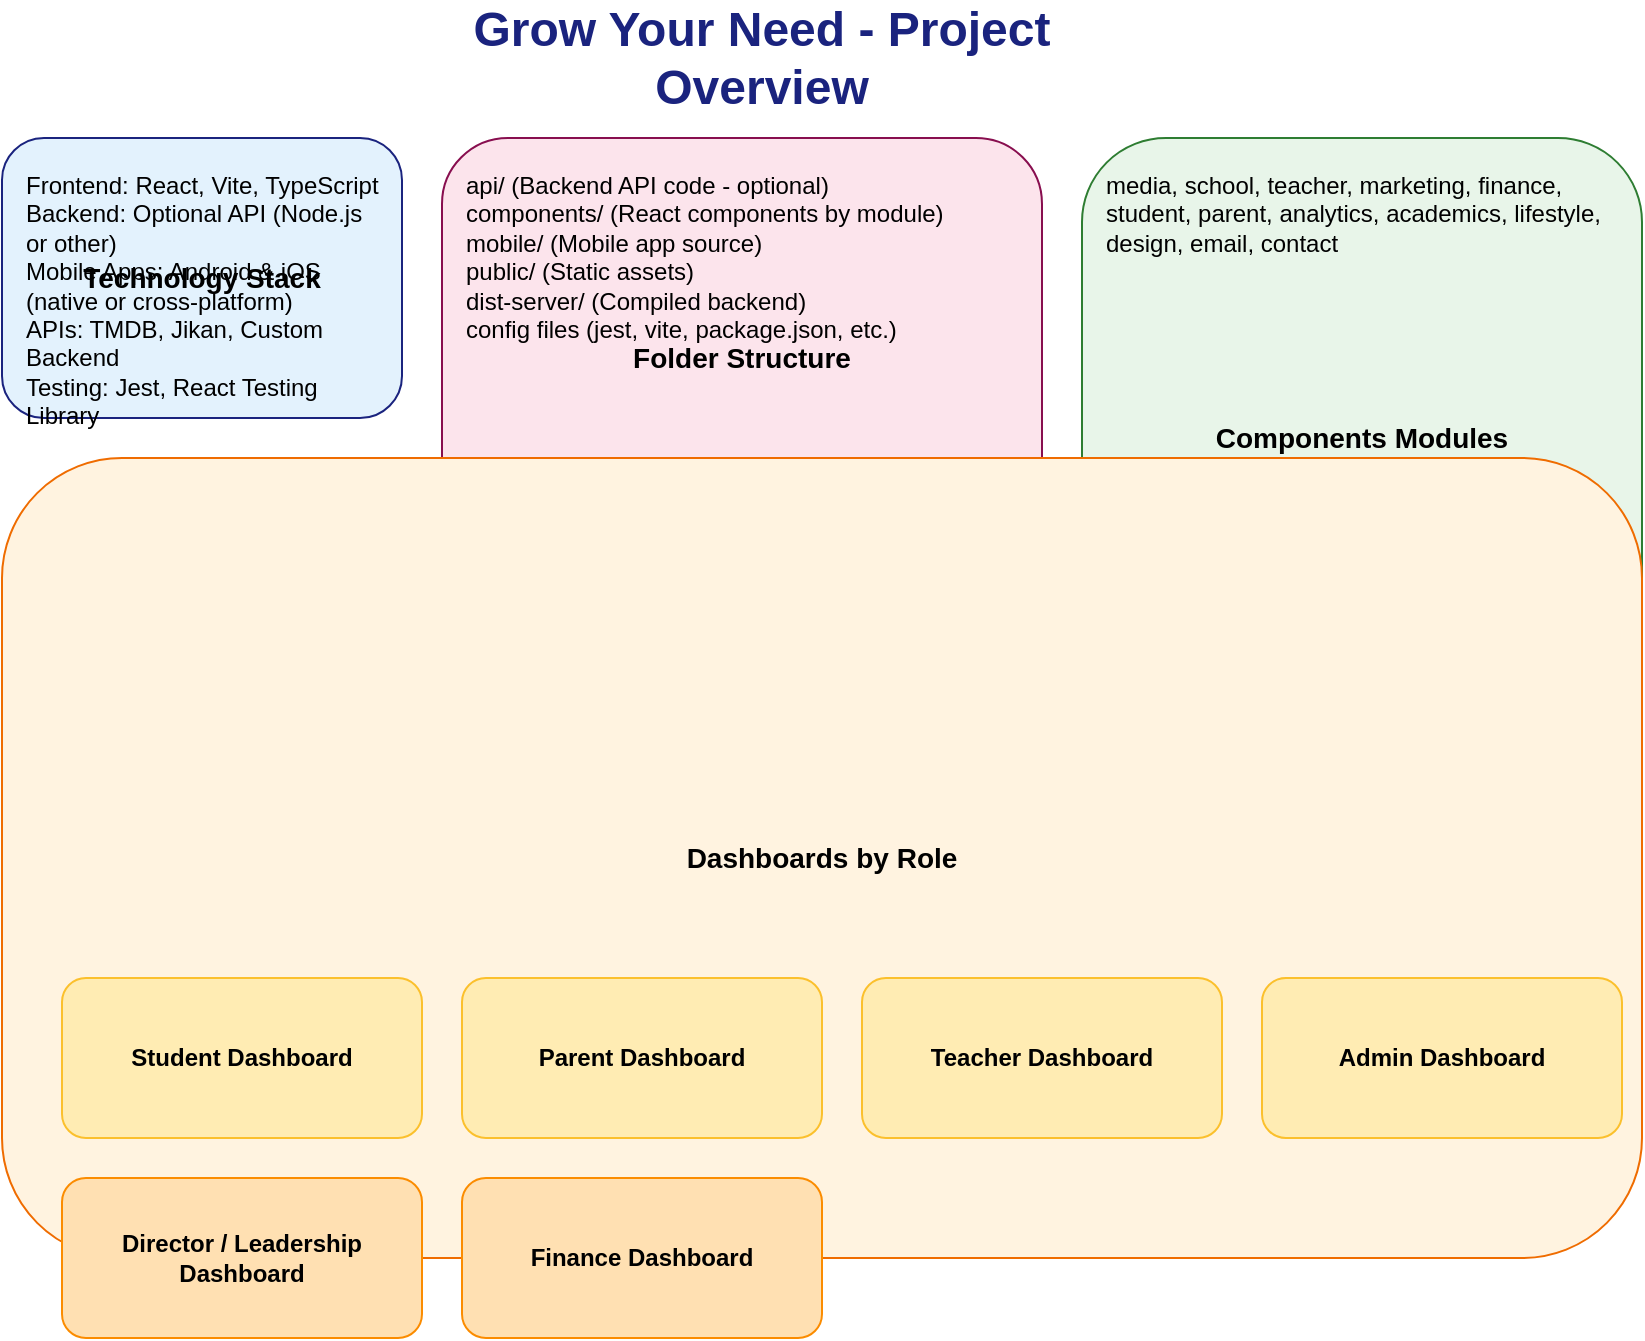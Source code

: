 <?xml version="1.0" encoding="UTF-8"?>
<mxfile version="20.1.5" type="device">
  <diagram id="project_overview" name="Project Overview">
    <mxGraphModel dx="1200" dy="800" grid="1" gridSize="10" guides="1" tooltips="1" connect="1" arrows="1" fold="1" page="1" pageScale="1" pageWidth="850" pageHeight="1100" math="0" shadow="0">
      <root>
        <mxCell id="0"/>
        <mxCell id="1" parent="0"/>

        <!-- Title -->
        <mxCell id="2" value="Grow Your Need - Project Overview" style="text;html=1;fontSize=24;fontColor=#1a237e;fontStyle=1;align=center;verticalAlign=middle;whiteSpace=wrap;" vertex="1" parent="1">
          <mxGeometry x="200" y="20" width="400" height="40" as="geometry"/>
        </mxCell>

        <!-- Technology Stack -->
        <mxCell id="3" value="Technology Stack" style="rounded=1;whiteSpace=wrap;html=1;fillColor=#e3f2fd;strokeColor=#1a237e;fontSize=14;fontStyle=1;" vertex="1" parent="1">
          <mxGeometry x="20" y="80" width="200" height="140" as="geometry"/>
        </mxCell>
        <mxCell id="4" value="Frontend: React, Vite, TypeScript&#xa;Backend: Optional API (Node.js or other)&#xa;Mobile Apps: Android &amp; iOS (native or cross-platform)&#xa;APIs: TMDB, Jikan, Custom Backend&#xa;Testing: Jest, React Testing Library" style="text;html=1;align=left;verticalAlign=top;whiteSpace=wrap;fontSize=12;" vertex="1" parent="3">
          <mxGeometry x="10" y="10" width="180" height="120" as="geometry"/>
        </mxCell>

        <!-- Folder Structure -->
        <mxCell id="5" value="Folder Structure" style="rounded=1;whiteSpace=wrap;html=1;fillColor=#fce4ec;strokeColor=#880e4f;fontSize=14;fontStyle=1;" vertex="1" parent="1">
          <mxGeometry x="240" y="80" width="300" height="220" as="geometry"/>
        </mxCell>
        <mxCell id="6" value="api/ (Backend API code - optional)&#xa;components/ (React components by module)&#xa;mobile/ (Mobile app source)&#xa;public/ (Static assets)&#xa;dist-server/ (Compiled backend)&#xa;config files (jest, vite, package.json, etc.)" style="text;html=1;align=left;verticalAlign=top;whiteSpace=wrap;fontSize=12;" vertex="1" parent="5">
          <mxGeometry x="10" y="10" width="280" height="200" as="geometry"/>
        </mxCell>

        <!-- Components Modules -->
        <mxCell id="7" value="Components Modules" style="rounded=1;whiteSpace=wrap;html=1;fillColor=#e8f5e9;strokeColor=#2e7d32;fontSize=14;fontStyle=1;" vertex="1" parent="1">
          <mxGeometry x="560" y="80" width="280" height="300" as="geometry"/>
        </mxCell>
        <mxCell id="8" value="media, school, teacher, marketing, finance, student, parent, analytics, academics, lifestyle, design, email, contact" style="text;html=1;align=left;verticalAlign=top;whiteSpace=wrap;fontSize=12;" vertex="1" parent="7">
          <mxGeometry x="10" y="10" width="260" height="280" as="geometry"/>
        </mxCell>

        <!-- Dashboards Group -->
        <mxCell id="9" value="Dashboards by Role" style="rounded=1;whiteSpace=wrap;html=1;fillColor=#fff3e0;strokeColor=#ef6c00;fontSize=14;fontStyle=1;" vertex="1" parent="1">
          <mxGeometry x="20" y="240" width="820" height="400" as="geometry"/>
        </mxCell>

        <!-- Individual Dashboards -->
        <mxCell id="10" value="Student Dashboard" style="rounded=1;whiteSpace=wrap;html=1;fillColor=#ffecb3;strokeColor=#fbc02d;fontSize=12;fontStyle=1;" vertex="1" parent="9">
          <mxGeometry x="30" y="260" width="180" height="80" as="geometry"/>
        </mxCell>
        <mxCell id="11" value="Parent Dashboard" style="rounded=1;whiteSpace=wrap;html=1;fillColor=#ffecb3;strokeColor=#fbc02d;fontSize=12;fontStyle=1;" vertex="1" parent="9">
          <mxGeometry x="230" y="260" width="180" height="80" as="geometry"/>
        </mxCell>
        <mxCell id="12" value="Teacher Dashboard" style="rounded=1;whiteSpace=wrap;html=1;fillColor=#ffecb3;strokeColor=#fbc02d;fontSize=12;fontStyle=1;" vertex="1" parent="9">
          <mxGeometry x="430" y="260" width="180" height="80" as="geometry"/>
        </mxCell>
        <mxCell id="13" value="Admin Dashboard" style="rounded=1;whiteSpace=wrap;html=1;fillColor=#ffecb3;strokeColor=#fbc02d;fontSize=12;fontStyle=1;" vertex="1" parent="9">
          <mxGeometry x="630" y="260" width="180" height="80" as="geometry"/>
        </mxCell>

        <mxCell id="14" value="Director / Leadership Dashboard" style="rounded=1;whiteSpace=wrap;html=1;fillColor=#ffe0b2;strokeColor=#fb8c00;fontSize=12;fontStyle=1;" vertex="1" parent="9">
          <mxGeometry x="30" y="360" width="180" height="80" as="geometry"/>
        </mxCell>
        <mxCell id="15" value="Finance Dashboard" style="rounded=1;whiteSpace=wrap;html=1;fillColor=#ffe0b2;strokeColor=#fb8c00;fontSize=12;fontStyle=1;" vertex="1" parent="9">
          <mxGeometry x="230" y="360" width="180" height="80" as="geometry"/>
        </mxCell>
        <mxCell id="16" value="Marketing & Enrollment Dashboard" style="rounded=1;whiteSpace=wrap;html=1;fillColor=#ffe0b2;strokeColor=#fb8c00;fontSize=12;fontStyle=1;" vertex="1" parent="9">
          <mxGeometry x="430" y="360" width="180" height="80" as="geometry"/>
        </mxCell>
        <mxCell id="17" value="Operations Dashboard" style="rounded=1;whiteSpace=wrap;html=1;fillColor=#ffe0b2;strokeColor=#fb8c00;fontSize=12;fontStyle=1;" vertex="1" parent="9">
          <mxGeometry x="630" y="360" width="180" height="80" as="geometry"/>
        </mxCell>

        <mxCell id="18" value="Owner / Investor Dashboard" style="rounded=1;whiteSpace=wrap;html=1;fillColor=#ffcdd2;strokeColor=#e53935;fontSize=12;fontStyle=1;" vertex="1" parent="9">
          <mxGeometry x="330" y="460" width="180" height="80" as="geometry"/>
        </mxCell>

        <!-- Key Features -->
        <mxCell id="19" value="Key Features" style="rounded=1;whiteSpace=wrap;html=1;fillColor=#ede7f6;strokeColor=#5e35b1;fontSize=14;fontStyle=1;" vertex="1" parent="1">
          <mxGeometry x="20" y="660" width="820" height="140" as="geometry"/>
        </mxCell>
        <mxCell id="20" value="Multi-User SaaS Platform&#xa;School Management&#xa;Teacher Dashboard&#xa;Marketing Dashboard&#xa;Finance Dashboard&#xa;Student &amp; Parent Portals&#xa;Media Dashboard&#xa;Analytics &amp; Reporting&#xa;Modular &amp; Extensible&#xa;Responsive Design&#xa;Robust Testing" style="text;html=1;align=left;verticalAlign=top;whiteSpace=wrap;fontSize=12;" vertex="1" parent="19">
          <mxGeometry x="10" y="10" width="800" height="120" as="geometry"/>
        </mxCell>

      </root>
    </mxGraphModel>
  </diagram>
</mxfile>
